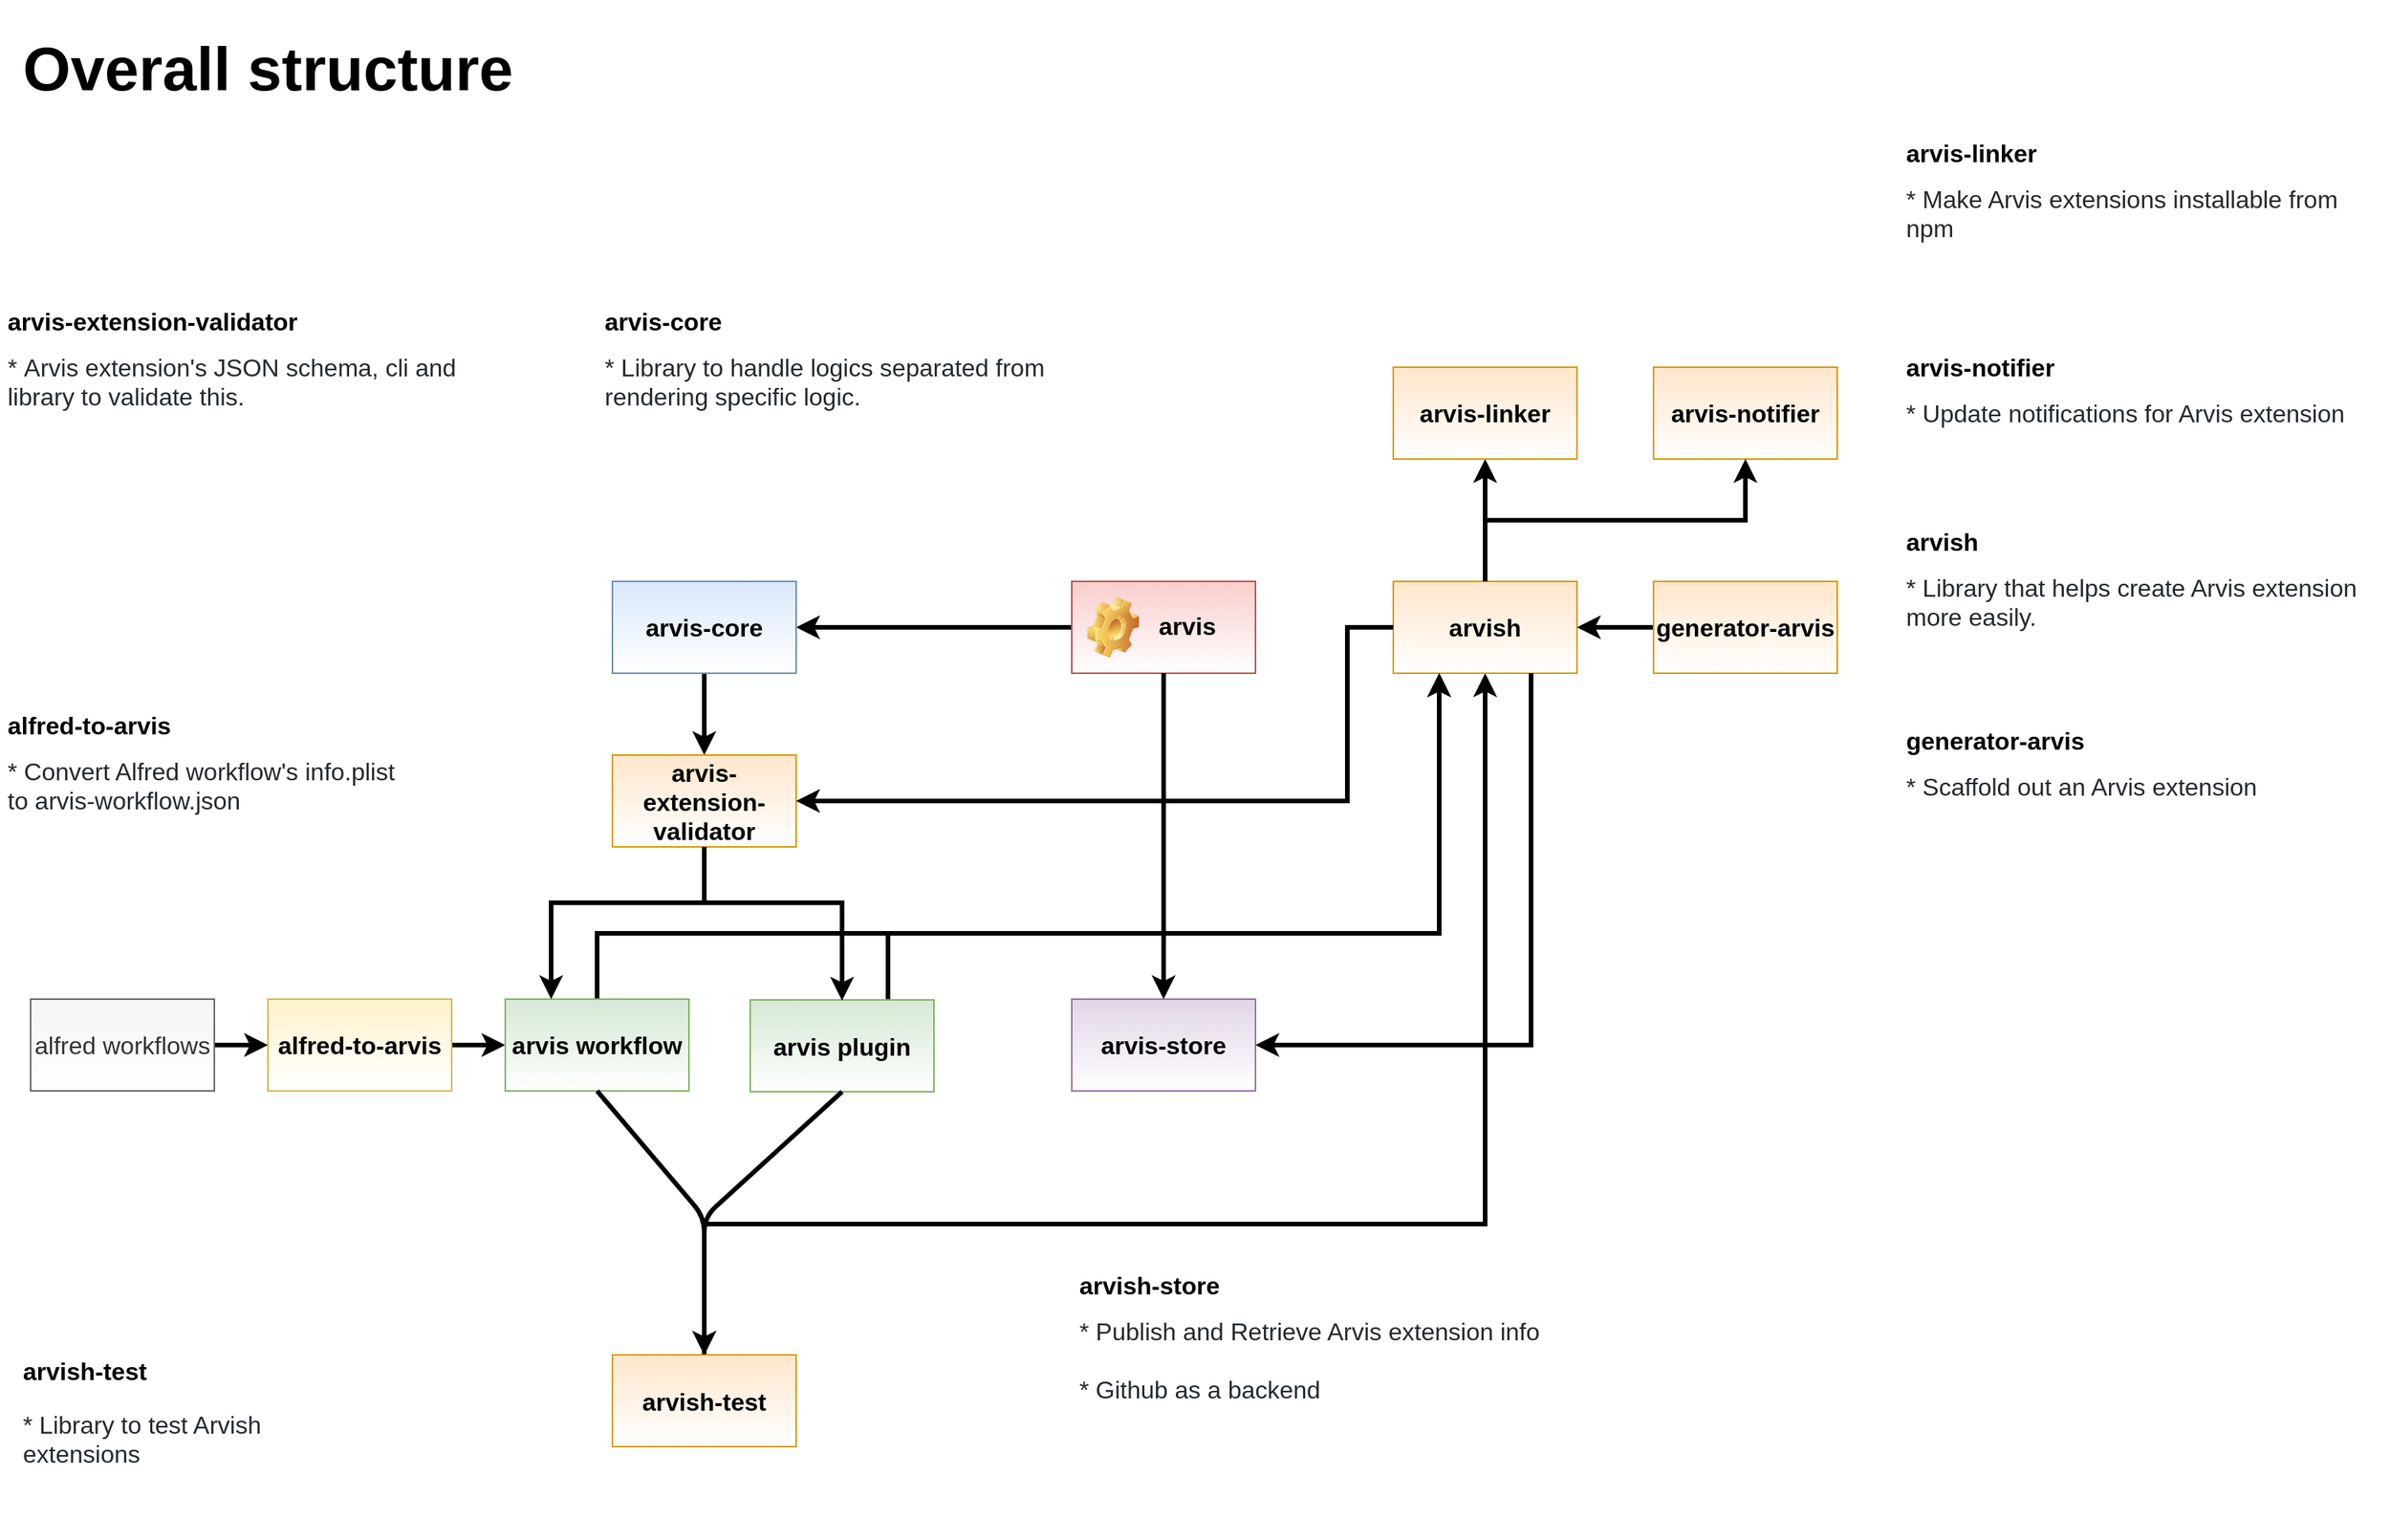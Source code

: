 <mxfile version="11.1.4" type="device"><diagram id="9B8OJFxao0Woh5PfYXda" name="Page-1"><mxGraphModel dx="2062" dy="1184" grid="1" gridSize="10" guides="1" tooltips="1" connect="1" arrows="1" fold="1" page="1" pageScale="1" pageWidth="827" pageHeight="1169" math="0" shadow="0"><root><mxCell id="0"/><mxCell id="1" parent="0"/><mxCell id="4LZJlsPE6VXjeujXuw6B-37" value="&lt;h1&gt;&lt;font style=&quot;font-size: 40px&quot;&gt;Overall structure&lt;/font&gt;&lt;br style=&quot;font-size: 16px&quot;&gt;&lt;/h1&gt;" style="text;html=1;strokeColor=none;fillColor=none;spacing=5;spacingTop=-20;whiteSpace=wrap;overflow=hidden;rounded=0;fontSize=16;" parent="1" vertex="1"><mxGeometry x="30" y="20" width="540" height="80" as="geometry"/></mxCell><mxCell id="kFBnB3cKbkCWhob6Kx5_-19" value="" style="edgeStyle=orthogonalEdgeStyle;rounded=0;orthogonalLoop=1;jettySize=auto;html=1;fontStyle=1;fontSize=16;strokeWidth=3;" parent="1" source="kFBnB3cKbkCWhob6Kx5_-1" target="kFBnB3cKbkCWhob6Kx5_-18" edge="1"><mxGeometry relative="1" as="geometry"/></mxCell><mxCell id="kFBnB3cKbkCWhob6Kx5_-1" value="&lt;p style=&quot;line-height: 130%; font-size: 16px;&quot;&gt;&lt;font style=&quot;font-size: 16px;&quot;&gt;&amp;nbsp; &amp;nbsp; &amp;nbsp; &amp;nbsp;arvis&lt;/font&gt;&lt;/p&gt;" style="rounded=0;whiteSpace=wrap;html=1;fillColor=#f8cecc;strokeColor=#b85450;fontStyle=1;fontSize=16;gradientColor=#ffffff;" parent="1" vertex="1"><mxGeometry x="720" y="390" width="120" height="60" as="geometry"/></mxCell><mxCell id="QCwSfLbeN8ddBS38MiGU-9" value="" style="edgeStyle=orthogonalEdgeStyle;rounded=0;orthogonalLoop=1;jettySize=auto;html=1;startArrow=none;startFill=0;endArrow=classic;endFill=1;fontStyle=1;fontSize=16;strokeWidth=3;" parent="1" source="kFBnB3cKbkCWhob6Kx5_-18" target="QCwSfLbeN8ddBS38MiGU-7" edge="1"><mxGeometry relative="1" as="geometry"><mxPoint x="560" y="530" as="targetPoint"/></mxGeometry></mxCell><mxCell id="kFBnB3cKbkCWhob6Kx5_-18" value="arvis-core" style="rounded=0;whiteSpace=wrap;html=1;fillColor=#dae8fc;strokeColor=#6c8ebf;fontStyle=1;fontSize=16;gradientColor=#ffffff;" parent="1" vertex="1"><mxGeometry x="420" y="390" width="120" height="60" as="geometry"/></mxCell><mxCell id="kFBnB3cKbkCWhob6Kx5_-21" value="" style="edgeStyle=orthogonalEdgeStyle;rounded=0;orthogonalLoop=1;jettySize=auto;html=1;fontStyle=1;fontSize=16;strokeWidth=3;" parent="1" source="kFBnB3cKbkCWhob6Kx5_-13" target="kFBnB3cKbkCWhob6Kx5_-20" edge="1"><mxGeometry relative="1" as="geometry"/></mxCell><mxCell id="kFBnB3cKbkCWhob6Kx5_-27" value="" style="edgeStyle=orthogonalEdgeStyle;rounded=0;orthogonalLoop=1;jettySize=auto;html=1;startArrow=classic;startFill=1;endArrow=none;endFill=0;fontStyle=1;fontSize=16;strokeWidth=3;" parent="1" source="kFBnB3cKbkCWhob6Kx5_-13" target="kFBnB3cKbkCWhob6Kx5_-26" edge="1"><mxGeometry relative="1" as="geometry"><Array as="points"><mxPoint x="990" y="810"/><mxPoint x="480" y="810"/></Array></mxGeometry></mxCell><mxCell id="kFBnB3cKbkCWhob6Kx5_-13" value="arvish" style="rounded=0;whiteSpace=wrap;html=1;fillColor=#ffe6cc;strokeColor=#d79b00;fontStyle=1;fontSize=16;gradientColor=#ffffff;" parent="1" vertex="1"><mxGeometry x="930" y="390" width="120" height="60" as="geometry"/></mxCell><mxCell id="kFBnB3cKbkCWhob6Kx5_-20" value="arvis-linker" style="rounded=0;whiteSpace=wrap;html=1;fillColor=#ffe6cc;strokeColor=#d79b00;fontStyle=1;fontSize=16;gradientColor=#ffffff;" parent="1" vertex="1"><mxGeometry x="930" y="250" width="120" height="60" as="geometry"/></mxCell><mxCell id="kFBnB3cKbkCWhob6Kx5_-23" value="" style="edgeStyle=orthogonalEdgeStyle;rounded=0;orthogonalLoop=1;jettySize=auto;html=1;entryX=1;entryY=0.5;entryDx=0;entryDy=0;fontStyle=1;fontSize=16;strokeWidth=3;" parent="1" source="kFBnB3cKbkCWhob6Kx5_-7" target="kFBnB3cKbkCWhob6Kx5_-13" edge="1"><mxGeometry relative="1" as="geometry"><mxPoint x="950" y="520" as="targetPoint"/></mxGeometry></mxCell><mxCell id="kFBnB3cKbkCWhob6Kx5_-7" value="generator-arvis" style="rounded=0;whiteSpace=wrap;html=1;fillColor=#ffe6cc;strokeColor=#d79b00;fontStyle=1;fontSize=16;gradientColor=#ffffff;" parent="1" vertex="1"><mxGeometry x="1100" y="390" width="120" height="60" as="geometry"/></mxCell><mxCell id="kFBnB3cKbkCWhob6Kx5_-24" value="arvis-notifier" style="rounded=0;whiteSpace=wrap;html=1;fillColor=#ffe6cc;strokeColor=#d79b00;fontStyle=1;fontSize=16;gradientColor=#ffffff;" parent="1" vertex="1"><mxGeometry x="1100" y="250" width="120" height="60" as="geometry"/></mxCell><mxCell id="kFBnB3cKbkCWhob6Kx5_-25" value="" style="edgeStyle=orthogonalEdgeStyle;rounded=0;orthogonalLoop=1;jettySize=auto;html=1;exitX=0.5;exitY=0;exitDx=0;exitDy=0;entryX=0.5;entryY=1;entryDx=0;entryDy=0;fontStyle=1;fontSize=16;strokeWidth=3;" parent="1" source="kFBnB3cKbkCWhob6Kx5_-13" target="kFBnB3cKbkCWhob6Kx5_-24" edge="1"><mxGeometry relative="1" as="geometry"><mxPoint x="1000" y="400" as="sourcePoint"/><mxPoint x="1000" y="340" as="targetPoint"/></mxGeometry></mxCell><mxCell id="kFBnB3cKbkCWhob6Kx5_-26" value="arvish-test" style="rounded=0;whiteSpace=wrap;html=1;fillColor=#ffe6cc;strokeColor=#d79b00;fontStyle=1;fontSize=16;gradientColor=#ffffff;" parent="1" vertex="1"><mxGeometry x="420" y="895.5" width="120" height="60" as="geometry"/></mxCell><mxCell id="QCwSfLbeN8ddBS38MiGU-15" value="" style="edgeStyle=orthogonalEdgeStyle;rounded=0;orthogonalLoop=1;jettySize=auto;html=1;startArrow=none;startFill=0;endArrow=classic;endFill=1;fontStyle=1;fontSize=16;strokeWidth=3;" parent="1" source="kFBnB3cKbkCWhob6Kx5_-30" target="kFBnB3cKbkCWhob6Kx5_-35" edge="1"><mxGeometry relative="1" as="geometry"/></mxCell><mxCell id="kFBnB3cKbkCWhob6Kx5_-30" value="alfred-to-arvis" style="rounded=0;whiteSpace=wrap;html=1;fillColor=#fff2cc;strokeColor=#d6b656;fontStyle=1;fontSize=16;gradientColor=#ffffff;" parent="1" vertex="1"><mxGeometry x="195" y="663" width="120" height="60" as="geometry"/></mxCell><mxCell id="kFBnB3cKbkCWhob6Kx5_-38" value="" style="edgeStyle=orthogonalEdgeStyle;rounded=0;orthogonalLoop=1;jettySize=auto;html=1;fontStyle=1;fontSize=16;strokeWidth=3;" parent="1" source="kFBnB3cKbkCWhob6Kx5_-35" target="kFBnB3cKbkCWhob6Kx5_-13" edge="1"><mxGeometry relative="1" as="geometry"><mxPoint x="960" y="452.5" as="targetPoint"/><Array as="points"><mxPoint x="410" y="620"/><mxPoint x="960" y="620"/></Array></mxGeometry></mxCell><mxCell id="kFBnB3cKbkCWhob6Kx5_-35" value="arvis workflow" style="rounded=0;whiteSpace=wrap;html=1;fillColor=#d5e8d4;strokeColor=#82b366;fontStyle=1;fontSize=16;gradientColor=#ffffff;" parent="1" vertex="1"><mxGeometry x="350" y="663" width="120" height="60" as="geometry"/></mxCell><mxCell id="QCwSfLbeN8ddBS38MiGU-6" value="" style="edgeStyle=orthogonalEdgeStyle;rounded=0;orthogonalLoop=1;jettySize=auto;html=1;startArrow=none;startFill=0;endArrow=classic;endFill=1;fontStyle=1;fontSize=16;strokeWidth=3;" parent="1" source="kFBnB3cKbkCWhob6Kx5_-33" target="kFBnB3cKbkCWhob6Kx5_-30" edge="1"><mxGeometry relative="1" as="geometry"/></mxCell><mxCell id="kFBnB3cKbkCWhob6Kx5_-33" value="alfred workflows" style="rounded=0;whiteSpace=wrap;html=1;fillColor=#f5f5f5;strokeColor=#666666;fontColor=#333333;fontStyle=0;fontSize=16;gradientColor=#ffffff;" parent="1" vertex="1"><mxGeometry x="40" y="663" width="120" height="60" as="geometry"/></mxCell><mxCell id="kFBnB3cKbkCWhob6Kx5_-43" value="" style="edgeStyle=orthogonalEdgeStyle;rounded=0;orthogonalLoop=1;jettySize=auto;html=1;fontStyle=1;fontSize=16;strokeWidth=3;" parent="1" source="kFBnB3cKbkCWhob6Kx5_-41" target="kFBnB3cKbkCWhob6Kx5_-13" edge="1"><mxGeometry relative="1" as="geometry"><mxPoint x="700" y="520" as="targetPoint"/><Array as="points"><mxPoint x="600" y="620"/><mxPoint x="960" y="620"/></Array></mxGeometry></mxCell><mxCell id="kFBnB3cKbkCWhob6Kx5_-41" value="arvis plugin" style="rounded=0;whiteSpace=wrap;html=1;fillColor=#d5e8d4;strokeColor=#82b366;fontStyle=1;fontSize=16;gradientColor=#ffffff;" parent="1" vertex="1"><mxGeometry x="510" y="663.5" width="120" height="60" as="geometry"/></mxCell><mxCell id="kFBnB3cKbkCWhob6Kx5_-48" value="arvis-store" style="rounded=0;whiteSpace=wrap;html=1;fillColor=#e1d5e7;strokeColor=#9673a6;fontStyle=1;fontSize=16;gradientColor=#ffffff;" parent="1" vertex="1"><mxGeometry x="720" y="663" width="120" height="60" as="geometry"/></mxCell><mxCell id="kFBnB3cKbkCWhob6Kx5_-68" value="" style="edgeStyle=orthogonalEdgeStyle;rounded=0;orthogonalLoop=1;jettySize=auto;html=1;exitX=0.5;exitY=1;exitDx=0;exitDy=0;fontStyle=1;fontSize=16;strokeWidth=3;" parent="1" source="kFBnB3cKbkCWhob6Kx5_-1" target="kFBnB3cKbkCWhob6Kx5_-48" edge="1"><mxGeometry relative="1" as="geometry"><mxPoint x="730" y="430" as="sourcePoint"/><mxPoint x="630" y="430" as="targetPoint"/></mxGeometry></mxCell><mxCell id="QCwSfLbeN8ddBS38MiGU-1" value="" style="endArrow=classic;html=1;exitX=0.5;exitY=1;exitDx=0;exitDy=0;entryX=0.5;entryY=0;entryDx=0;entryDy=0;fontStyle=1;fontSize=16;strokeWidth=3;" parent="1" source="kFBnB3cKbkCWhob6Kx5_-35" target="kFBnB3cKbkCWhob6Kx5_-26" edge="1"><mxGeometry width="50" height="50" relative="1" as="geometry"><mxPoint x="350" y="1055.5" as="sourcePoint"/><mxPoint x="400" y="1005.5" as="targetPoint"/><Array as="points"><mxPoint x="480" y="805.5"/></Array></mxGeometry></mxCell><mxCell id="QCwSfLbeN8ddBS38MiGU-2" value="" style="endArrow=classic;html=1;exitX=0.5;exitY=1;exitDx=0;exitDy=0;entryX=0.5;entryY=0;entryDx=0;entryDy=0;fontStyle=1;fontSize=16;strokeWidth=3;" parent="1" source="kFBnB3cKbkCWhob6Kx5_-41" target="kFBnB3cKbkCWhob6Kx5_-26" edge="1"><mxGeometry width="50" height="50" relative="1" as="geometry"><mxPoint x="420" y="733" as="sourcePoint"/><mxPoint x="490" y="935.5" as="targetPoint"/><Array as="points"><mxPoint x="480" y="805.5"/></Array></mxGeometry></mxCell><mxCell id="EFFE6yg_App_zRFrjA6R-11" value="" style="edgeStyle=orthogonalEdgeStyle;rounded=0;orthogonalLoop=1;jettySize=auto;html=1;strokeColor=#000000;strokeWidth=3;fontSize=16;entryX=0.25;entryY=0;entryDx=0;entryDy=0;" edge="1" parent="1" source="QCwSfLbeN8ddBS38MiGU-7" target="kFBnB3cKbkCWhob6Kx5_-35"><mxGeometry relative="1" as="geometry"><mxPoint x="480" y="643.5" as="targetPoint"/><Array as="points"><mxPoint x="480" y="600"/><mxPoint x="380" y="600"/></Array></mxGeometry></mxCell><mxCell id="QCwSfLbeN8ddBS38MiGU-7" value="arvis-extension-validator" style="rounded=0;whiteSpace=wrap;html=1;fillColor=#ffe6cc;strokeColor=#d79b00;fontStyle=1;fontSize=16;gradientColor=#ffffff;" parent="1" vertex="1"><mxGeometry x="420" y="503.5" width="120" height="60" as="geometry"/></mxCell><mxCell id="QCwSfLbeN8ddBS38MiGU-16" value="" style="edgeStyle=orthogonalEdgeStyle;rounded=0;orthogonalLoop=1;jettySize=auto;html=1;startArrow=none;startFill=0;endArrow=classic;endFill=1;exitX=0.75;exitY=1;exitDx=0;exitDy=0;entryX=1;entryY=0.5;entryDx=0;entryDy=0;fontStyle=1;fontSize=16;strokeWidth=3;" parent="1" source="kFBnB3cKbkCWhob6Kx5_-13" target="kFBnB3cKbkCWhob6Kx5_-48" edge="1"><mxGeometry relative="1" as="geometry"><mxPoint x="500" y="460" as="sourcePoint"/><mxPoint x="500" y="513.5" as="targetPoint"/></mxGeometry></mxCell><mxCell id="QCwSfLbeN8ddBS38MiGU-18" value="" style="shape=image;html=1;verticalLabelPosition=bottom;labelBackgroundColor=#ffffff;verticalAlign=top;imageAspect=1;aspect=fixed;image=img/clipart/Gear_128x128.png;fontStyle=1;fontSize=16;" parent="1" vertex="1"><mxGeometry x="730" y="400" width="34" height="40" as="geometry"/></mxCell><mxCell id="QCwSfLbeN8ddBS38MiGU-21" value="&lt;h1 style=&quot;font-size: 16px;&quot;&gt;arvish-test&lt;/h1&gt;&lt;p style=&quot;font-size: 16px;&quot;&gt;&lt;span style=&quot;color: rgb(36, 41, 46); background-color: rgb(255, 255, 255); font-size: 16px;&quot;&gt;&lt;font style=&quot;font-size: 16px;&quot;&gt;* Library to test Arvish extensions&lt;/font&gt;&lt;/span&gt;&lt;br style=&quot;font-size: 16px;&quot;&gt;&lt;/p&gt;" style="text;html=1;strokeColor=none;fillColor=none;spacing=5;spacingTop=-20;whiteSpace=wrap;overflow=hidden;rounded=0;fontSize=16;" parent="1" vertex="1"><mxGeometry x="30" y="895.5" width="240" height="120" as="geometry"/></mxCell><mxCell id="QCwSfLbeN8ddBS38MiGU-24" value="&lt;h1 style=&quot;font-size: 16px;&quot;&gt;arvish-store&lt;/h1&gt;&lt;span style=&quot;color: rgb(36, 41, 46); background-color: rgb(255, 255, 255); font-size: 16px;&quot;&gt;&lt;font style=&quot;font-size: 16px;&quot;&gt;*&amp;nbsp;&lt;/font&gt;&lt;/span&gt;&lt;span style=&quot;color: rgb(36, 41, 46); background-color: rgb(255, 255, 255); font-size: 16px;&quot;&gt;&lt;font style=&quot;font-size: 16px;&quot;&gt;Publish and Retrieve Arvis extension info&lt;br style=&quot;font-size: 16px;&quot;&gt;&lt;br style=&quot;font-size: 16px;&quot;&gt;* Github as a backend&lt;/font&gt;&lt;br style=&quot;font-size: 16px;&quot;&gt;&lt;/span&gt;" style="text;html=1;strokeColor=none;fillColor=none;spacing=5;spacingTop=-20;whiteSpace=wrap;overflow=hidden;rounded=0;fontSize=16;" parent="1" vertex="1"><mxGeometry x="720" y="840" width="320" height="120" as="geometry"/></mxCell><mxCell id="QCwSfLbeN8ddBS38MiGU-25" value="&lt;h1 style=&quot;font-size: 16px;&quot;&gt;arvish&lt;/h1&gt;&lt;span style=&quot;color: rgb(36, 41, 46); background-color: rgb(255, 255, 255); font-size: 16px;&quot;&gt;&lt;font style=&quot;font-size: 16px;&quot;&gt;* Library that helps create Arvis extension more easily.&lt;/font&gt;&lt;/span&gt;&lt;span style=&quot;color: rgb(36, 41, 46); background-color: rgb(255, 255, 255); font-size: 16px;&quot;&gt;&lt;br style=&quot;font-size: 16px;&quot;&gt;&lt;/span&gt;" style="text;html=1;strokeColor=none;fillColor=none;spacing=5;spacingTop=-20;whiteSpace=wrap;overflow=hidden;rounded=0;fontSize=16;" parent="1" vertex="1"><mxGeometry x="1260" y="353.5" width="320" height="120" as="geometry"/></mxCell><mxCell id="QCwSfLbeN8ddBS38MiGU-26" value="&lt;h1 style=&quot;font-size: 16px;&quot;&gt;arvis-core&lt;/h1&gt;&lt;font style=&quot;font-size: 16px;&quot;&gt;&lt;span style=&quot;color: rgb(36, 41, 46); background-color: rgb(255, 255, 255); font-size: 16px;&quot;&gt;&lt;font style=&quot;font-size: 16px;&quot;&gt;*&amp;nbsp;&lt;/font&gt;&lt;/span&gt;&lt;span style=&quot;color: rgb(36, 41, 46); background-color: rgb(255, 255, 255); font-size: 16px;&quot;&gt;L&lt;/span&gt;&lt;span style=&quot;color: rgb(36, 41, 46); background-color: rgb(255, 255, 255); font-size: 16px;&quot;&gt;ibrary to handle logics separated from rendering specific logic.&lt;/span&gt;&lt;/font&gt;&lt;span style=&quot;color: rgb(36, 41, 46); background-color: rgb(255, 255, 255); font-size: 16px;&quot;&gt;&lt;br style=&quot;font-size: 16px;&quot;&gt;&lt;/span&gt;" style="text;html=1;strokeColor=none;fillColor=none;spacing=5;spacingTop=-20;whiteSpace=wrap;overflow=hidden;rounded=0;fontSize=16;" parent="1" vertex="1"><mxGeometry x="410" y="210" width="320" height="120" as="geometry"/></mxCell><mxCell id="QCwSfLbeN8ddBS38MiGU-27" value="&lt;h1 style=&quot;font-size: 16px;&quot;&gt;alfred-to-arvis&lt;/h1&gt;&lt;span style=&quot;color: rgb(36, 41, 46); background-color: rgb(255, 255, 255); font-size: 16px;&quot;&gt;&lt;font style=&quot;font-size: 16px;&quot;&gt;* &lt;/font&gt;&lt;font style=&quot;font-size: 16px;&quot;&gt;Convert Alfred workflow's info.plist to arvis-workflow.json&lt;/font&gt;&lt;/span&gt;&lt;span style=&quot;color: rgb(36, 41, 46); background-color: rgb(255, 255, 255); font-size: 16px;&quot;&gt;&lt;br style=&quot;font-size: 16px;&quot;&gt;&lt;/span&gt;" style="text;html=1;strokeColor=none;fillColor=none;spacing=5;spacingTop=-20;whiteSpace=wrap;overflow=hidden;rounded=0;fontSize=16;" parent="1" vertex="1"><mxGeometry x="20" y="473.5" width="270" height="120" as="geometry"/></mxCell><mxCell id="EFFE6yg_App_zRFrjA6R-4" value="&lt;h1 style=&quot;font-size: 16px&quot;&gt;arvis-extension-validator&lt;/h1&gt;&lt;font style=&quot;font-size: 16px&quot;&gt;&lt;span style=&quot;color: rgb(36 , 41 , 46) ; background-color: rgb(255 , 255 , 255) ; font-size: 16px&quot;&gt;&lt;font style=&quot;font-size: 16px&quot;&gt;*&amp;nbsp;&lt;/font&gt;&lt;/span&gt;&lt;/font&gt;&lt;span style=&quot;background-color: rgb(255 , 255 , 255)&quot;&gt;&lt;font color=&quot;#24292e&quot;&gt;Arvis extension's JSON schema, cli and library to validate this.&lt;/font&gt;&lt;br style=&quot;font-size: 16px&quot;&gt;&lt;/span&gt;" style="text;html=1;strokeColor=none;fillColor=none;spacing=5;spacingTop=-20;whiteSpace=wrap;overflow=hidden;rounded=0;fontSize=16;" vertex="1" parent="1"><mxGeometry x="20" y="210" width="320" height="120" as="geometry"/></mxCell><mxCell id="EFFE6yg_App_zRFrjA6R-14" value="" style="edgeStyle=orthogonalEdgeStyle;rounded=0;orthogonalLoop=1;jettySize=auto;html=1;fontStyle=1;fontSize=16;strokeWidth=3;exitX=0;exitY=0.5;exitDx=0;exitDy=0;entryX=1;entryY=0.5;entryDx=0;entryDy=0;" edge="1" parent="1" source="kFBnB3cKbkCWhob6Kx5_-13" target="QCwSfLbeN8ddBS38MiGU-7"><mxGeometry relative="1" as="geometry"><mxPoint x="730" y="430" as="sourcePoint"/><mxPoint x="550" y="430" as="targetPoint"/><Array as="points"><mxPoint x="900" y="420"/><mxPoint x="900" y="534"/></Array></mxGeometry></mxCell><mxCell id="EFFE6yg_App_zRFrjA6R-15" value="" style="edgeStyle=orthogonalEdgeStyle;rounded=0;orthogonalLoop=1;jettySize=auto;html=1;strokeColor=#000000;strokeWidth=3;fontSize=16;" edge="1" parent="1" source="QCwSfLbeN8ddBS38MiGU-7"><mxGeometry relative="1" as="geometry"><mxPoint x="490" y="573.5" as="sourcePoint"/><mxPoint x="570" y="664" as="targetPoint"/><Array as="points"><mxPoint x="480" y="600"/><mxPoint x="570" y="600"/><mxPoint x="570" y="664"/></Array></mxGeometry></mxCell><mxCell id="EFFE6yg_App_zRFrjA6R-16" value="&lt;h1 style=&quot;font-size: 16px&quot;&gt;arvis-notifier&lt;/h1&gt;&lt;span style=&quot;color: rgb(36 , 41 , 46) ; background-color: rgb(255 , 255 , 255) ; font-size: 16px&quot;&gt;&lt;font style=&quot;font-size: 16px&quot;&gt;*&amp;nbsp;&lt;/font&gt;&lt;/span&gt;&lt;span style=&quot;color: rgb(36 , 41 , 46) ; font-family: , &amp;#34;blinkmacsystemfont&amp;#34; , &amp;#34;segoe ui&amp;#34; , &amp;#34;helvetica&amp;#34; , &amp;#34;arial&amp;#34; , sans-serif , &amp;#34;apple color emoji&amp;#34; , &amp;#34;segoe ui emoji&amp;#34; ; background-color: rgb(255 , 255 , 255)&quot;&gt;Update notifications for Arvis extension&lt;/span&gt;&lt;span style=&quot;color: rgb(36 , 41 , 46) ; background-color: rgb(255 , 255 , 255) ; font-size: 16px&quot;&gt;&lt;font style=&quot;font-size: 16px&quot;&gt;&lt;br&gt;&amp;nbsp;&lt;/font&gt;&lt;/span&gt;&lt;span style=&quot;font-family: &amp;#34;helvetica&amp;#34; , &amp;#34;arial&amp;#34; , sans-serif ; font-size: 0px ; white-space: nowrap&quot;&gt;%3CmxGraphModel%3E%3Croot%3E%3CmxCell%20id%3D%220%22%2F%3E%3CmxCell%20id%3D%221%22%20parent%3D%220%22%2F%3E%3CmxCell%20id%3D%222%22%20value%3D%22%26lt%3Bh1%20style%3D%26quot%3Bfont-size%3A%2016px%3B%26quot%3B%26gt%3Barvish%26lt%3B%2Fh1%26gt%3B%26lt%3Bspan%20style%3D%26quot%3Bcolor%3A%20rgb(36%2C%2041%2C%2046)%3B%20background-color%3A%20rgb(255%2C%20255%2C%20255)%3B%20font-size%3A%2016px%3B%26quot%3B%26gt%3B%26lt%3Bfont%20style%3D%26quot%3Bfont-size%3A%2016px%3B%26quot%3B%26gt%3B*%20Library%20that%20helps%20create%20Arvis%20extension%20more%20easily.%26lt%3B%2Ffont%26gt%3B%26lt%3B%2Fspan%26gt%3B%26lt%3Bspan%20style%3D%26quot%3Bcolor%3A%20rgb(36%2C%2041%2C%2046)%3B%20background-color%3A%20rgb(255%2C%20255%2C%20255)%3B%20font-size%3A%2016px%3B%26quot%3B%26gt%3B%26lt%3Bbr%20style%3D%26quot%3Bfont-size%3A%2016px%3B%26quot%3B%26gt%3B%26lt%3B%2Fspan%26gt%3B%22%20style%3D%22text%3Bhtml%3D1%3BstrokeColor%3Dnone%3BfillColor%3Dnone%3Bspacing%3D5%3BspacingTop%3D-20%3BwhiteSpace%3Dwrap%3Boverflow%3Dhidden%3Brounded%3D0%3BfontSize%3D16%3B%22%20vertex%3D%221%22%20parent%3D%221%22%3E%3CmxGeometry%20x%3D%221260%22%20y%3D%22500%22%20width%3D%22320%22%20height%3D%22120%22%20as%3D%22geometry%22%2F%3E%3C%2FmxCell%3E%3C%2Froot%3E%3C%2FmxGraphModel%3E&lt;/span&gt;&lt;span style=&quot;color: rgb(36 , 41 , 46) ; background-color: rgb(255 , 255 , 255) ; font-size: 16px&quot;&gt;&lt;br style=&quot;font-size: 16px&quot;&gt;&lt;/span&gt;" style="text;html=1;strokeColor=none;fillColor=none;spacing=5;spacingTop=-20;whiteSpace=wrap;overflow=hidden;rounded=0;fontSize=16;" vertex="1" parent="1"><mxGeometry x="1260" y="240" width="320" height="120" as="geometry"/></mxCell><mxCell id="EFFE6yg_App_zRFrjA6R-17" value="&lt;h1 style=&quot;font-size: 16px&quot;&gt;arvis-linker&lt;/h1&gt;&lt;span style=&quot;color: rgb(36 , 41 , 46) ; background-color: rgb(255 , 255 , 255) ; font-size: 16px&quot;&gt;&lt;font style=&quot;font-size: 16px&quot;&gt;*&amp;nbsp;&lt;/font&gt;&lt;/span&gt;&lt;span style=&quot;color: rgb(36 , 41 , 46) ; font-family: , &amp;#34;blinkmacsystemfont&amp;#34; , &amp;#34;segoe ui&amp;#34; , &amp;#34;helvetica&amp;#34; , &amp;#34;arial&amp;#34; , sans-serif , &amp;#34;apple color emoji&amp;#34; , &amp;#34;segoe ui emoji&amp;#34; ; background-color: rgb(255 , 255 , 255)&quot;&gt;Make Arvis extensions installable from npm&lt;/span&gt;&lt;span style=&quot;color: rgb(36 , 41 , 46) ; background-color: rgb(255 , 255 , 255) ; font-size: 16px&quot;&gt;&lt;font style=&quot;font-size: 16px&quot;&gt;&lt;br&gt;&amp;nbsp;&lt;/font&gt;&lt;/span&gt;&lt;span style=&quot;font-family: &amp;#34;helvetica&amp;#34; , &amp;#34;arial&amp;#34; , sans-serif ; font-size: 0px ; white-space: nowrap&quot;&gt;%3CmxGraphModel%3E%3Croot%3E%3CmxCell%20id%3D%220%22%2F%3E%3CmxCell%20id%3D%221%22%20parent%3D%220%22%2F%3E%3CmxCell%20id%3D%222%22%20value%3D%22%26lt%3Bh1%20style%3D%26quot%3Bfont-size%3A%2016px%3B%26quot%3B%26gt%3Barvish%26lt%3B%2Fh1%26gt%3B%26lt%3Bspan%20style%3D%26quot%3Bcolor%3A%20rgb(36%2C%2041%2C%2046)%3B%20background-color%3A%20rgb(255%2C%20255%2C%20255)%3B%20font-size%3A%2016px%3B%26quot%3B%26gt%3B%26lt%3Bfont%20style%3D%26quot%3Bfont-size%3A%2016px%3B%26quot%3B%26gt%3B*%20Library%20that%20helps%20create%20Arvis%20extension%20more%20easily.%26lt%3B%2Ffont%26gt%3B%26lt%3B%2Fspan%26gt%3B%26lt%3Bspan%20style%3D%26quot%3Bcolor%3A%20rgb(36%2C%2041%2C%2046)%3B%20background-color%3A%20rgb(255%2C%20255%2C%20255)%3B%20font-size%3A%2016px%3B%26quot%3B%26gt%3B%26lt%3Bbr%20style%3D%26quot%3Bfont-size%3A%2016px%3B%26quot%3B%26gt%3B%26lt%3B%2Fspan%26gt%3B%22%20style%3D%22text%3Bhtml%3D1%3BstrokeColor%3Dnone%3BfillColor%3Dnone%3Bspacing%3D5%3BspacingTop%3D-20%3BwhiteSpace%3Dwrap%3Boverflow%3Dhidden%3Brounded%3D0%3BfontSize%3D16%3B%22%20vertex%3D%221%22%20parent%3D%221%22%3E%3CmxGeometry%20x%3D%221260%22%20y%3D%22500%22%20width%3D%22320%22%20height%3D%22120%22%20as%3D%22geometry%22%2F%3E%3C%2FmxCell%3E%3C%2Froot%3E%3C%2FmxGraphModel%3E&lt;/span&gt;&lt;span style=&quot;color: rgb(36 , 41 , 46) ; background-color: rgb(255 , 255 , 255) ; font-size: 16px&quot;&gt;&lt;br style=&quot;font-size: 16px&quot;&gt;&lt;/span&gt;" style="text;html=1;strokeColor=none;fillColor=none;spacing=5;spacingTop=-20;whiteSpace=wrap;overflow=hidden;rounded=0;fontSize=16;" vertex="1" parent="1"><mxGeometry x="1260" y="100" width="320" height="120" as="geometry"/></mxCell><mxCell id="EFFE6yg_App_zRFrjA6R-18" value="&lt;h1 style=&quot;font-size: 16px&quot;&gt;generator-arvis&lt;/h1&gt;&lt;span style=&quot;color: rgb(36 , 41 , 46) ; background-color: rgb(255 , 255 , 255) ; font-size: 16px&quot;&gt;*&amp;nbsp;&lt;/span&gt;&lt;span style=&quot;color: rgb(36 , 41 , 46) ; font-family: , &amp;#34;blinkmacsystemfont&amp;#34; , &amp;#34;segoe ui&amp;#34; , &amp;#34;helvetica&amp;#34; , &amp;#34;arial&amp;#34; , sans-serif , &amp;#34;apple color emoji&amp;#34; , &amp;#34;segoe ui emoji&amp;#34; ; background-color: rgb(255 , 255 , 255)&quot;&gt;Scaffold out an Arvis extension&lt;/span&gt;&lt;span style=&quot;color: rgb(36 , 41 , 46) ; background-color: rgb(255 , 255 , 255) ; font-size: 16px&quot;&gt;&lt;br&gt;&lt;br style=&quot;font-size: 16px&quot;&gt;&lt;/span&gt;" style="text;html=1;strokeColor=none;fillColor=none;spacing=5;spacingTop=-20;whiteSpace=wrap;overflow=hidden;rounded=0;fontSize=16;" vertex="1" parent="1"><mxGeometry x="1260" y="483.5" width="320" height="80" as="geometry"/></mxCell></root></mxGraphModel></diagram></mxfile>